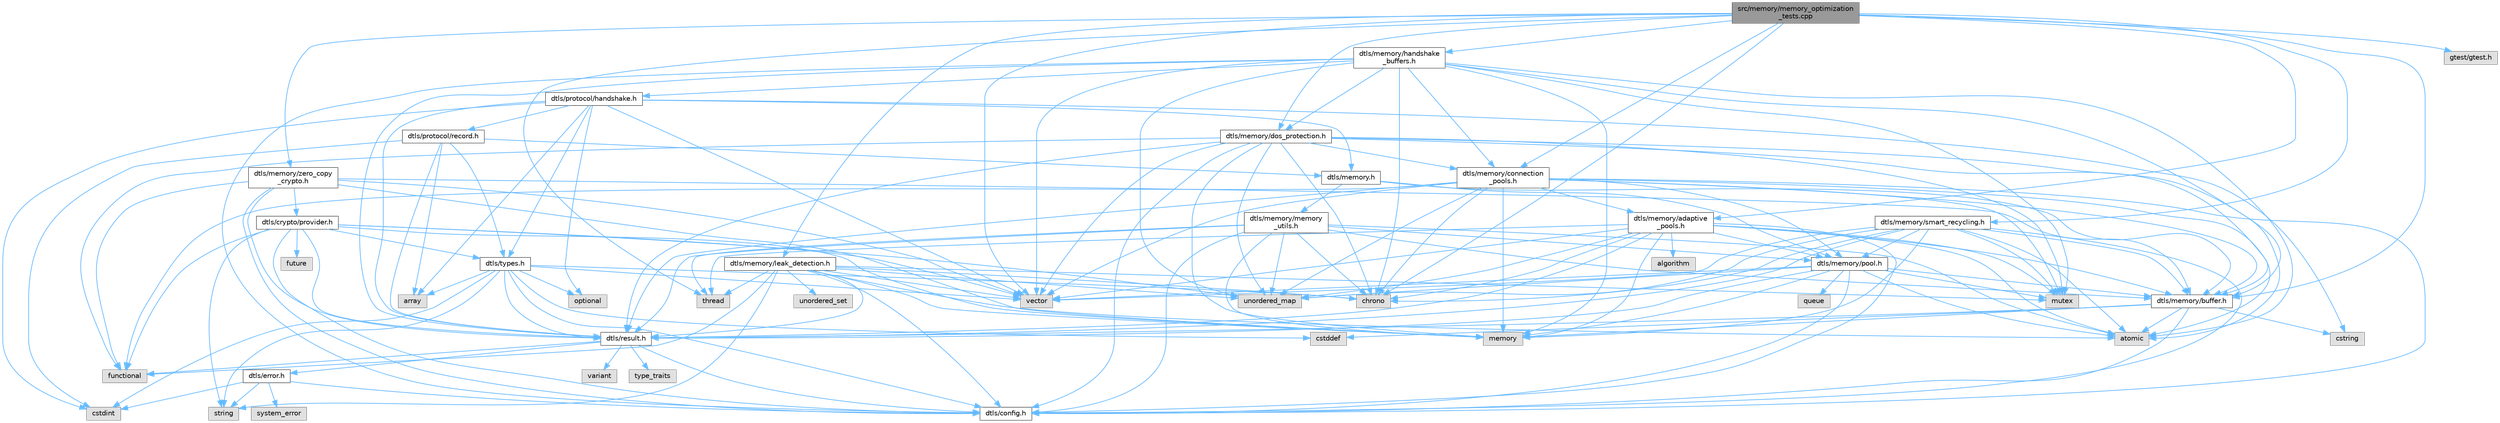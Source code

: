 digraph "src/memory/memory_optimization_tests.cpp"
{
 // LATEX_PDF_SIZE
  bgcolor="transparent";
  edge [fontname=Helvetica,fontsize=10,labelfontname=Helvetica,labelfontsize=10];
  node [fontname=Helvetica,fontsize=10,shape=box,height=0.2,width=0.4];
  Node1 [id="Node000001",label="src/memory/memory_optimization\l_tests.cpp",height=0.2,width=0.4,color="gray40", fillcolor="grey60", style="filled", fontcolor="black",tooltip=" "];
  Node1 -> Node2 [id="edge1_Node000001_Node000002",color="steelblue1",style="solid",tooltip=" "];
  Node2 [id="Node000002",label="dtls/memory/buffer.h",height=0.2,width=0.4,color="grey40", fillcolor="white", style="filled",URL="$buffer_8h.html",tooltip=" "];
  Node2 -> Node3 [id="edge2_Node000002_Node000003",color="steelblue1",style="solid",tooltip=" "];
  Node3 [id="Node000003",label="dtls/config.h",height=0.2,width=0.4,color="grey40", fillcolor="white", style="filled",URL="$config_8h.html",tooltip=" "];
  Node2 -> Node4 [id="edge3_Node000002_Node000004",color="steelblue1",style="solid",tooltip=" "];
  Node4 [id="Node000004",label="dtls/result.h",height=0.2,width=0.4,color="grey40", fillcolor="white", style="filled",URL="$result_8h.html",tooltip=" "];
  Node4 -> Node3 [id="edge4_Node000004_Node000003",color="steelblue1",style="solid",tooltip=" "];
  Node4 -> Node5 [id="edge5_Node000004_Node000005",color="steelblue1",style="solid",tooltip=" "];
  Node5 [id="Node000005",label="dtls/error.h",height=0.2,width=0.4,color="grey40", fillcolor="white", style="filled",URL="$error_8h.html",tooltip=" "];
  Node5 -> Node3 [id="edge6_Node000005_Node000003",color="steelblue1",style="solid",tooltip=" "];
  Node5 -> Node6 [id="edge7_Node000005_Node000006",color="steelblue1",style="solid",tooltip=" "];
  Node6 [id="Node000006",label="system_error",height=0.2,width=0.4,color="grey60", fillcolor="#E0E0E0", style="filled",tooltip=" "];
  Node5 -> Node7 [id="edge8_Node000005_Node000007",color="steelblue1",style="solid",tooltip=" "];
  Node7 [id="Node000007",label="string",height=0.2,width=0.4,color="grey60", fillcolor="#E0E0E0", style="filled",tooltip=" "];
  Node5 -> Node8 [id="edge9_Node000005_Node000008",color="steelblue1",style="solid",tooltip=" "];
  Node8 [id="Node000008",label="cstdint",height=0.2,width=0.4,color="grey60", fillcolor="#E0E0E0", style="filled",tooltip=" "];
  Node4 -> Node9 [id="edge10_Node000004_Node000009",color="steelblue1",style="solid",tooltip=" "];
  Node9 [id="Node000009",label="variant",height=0.2,width=0.4,color="grey60", fillcolor="#E0E0E0", style="filled",tooltip=" "];
  Node4 -> Node10 [id="edge11_Node000004_Node000010",color="steelblue1",style="solid",tooltip=" "];
  Node10 [id="Node000010",label="functional",height=0.2,width=0.4,color="grey60", fillcolor="#E0E0E0", style="filled",tooltip=" "];
  Node4 -> Node11 [id="edge12_Node000004_Node000011",color="steelblue1",style="solid",tooltip=" "];
  Node11 [id="Node000011",label="type_traits",height=0.2,width=0.4,color="grey60", fillcolor="#E0E0E0", style="filled",tooltip=" "];
  Node2 -> Node12 [id="edge13_Node000002_Node000012",color="steelblue1",style="solid",tooltip=" "];
  Node12 [id="Node000012",label="memory",height=0.2,width=0.4,color="grey60", fillcolor="#E0E0E0", style="filled",tooltip=" "];
  Node2 -> Node13 [id="edge14_Node000002_Node000013",color="steelblue1",style="solid",tooltip=" "];
  Node13 [id="Node000013",label="cstddef",height=0.2,width=0.4,color="grey60", fillcolor="#E0E0E0", style="filled",tooltip=" "];
  Node2 -> Node14 [id="edge15_Node000002_Node000014",color="steelblue1",style="solid",tooltip=" "];
  Node14 [id="Node000014",label="cstring",height=0.2,width=0.4,color="grey60", fillcolor="#E0E0E0", style="filled",tooltip=" "];
  Node2 -> Node15 [id="edge16_Node000002_Node000015",color="steelblue1",style="solid",tooltip=" "];
  Node15 [id="Node000015",label="atomic",height=0.2,width=0.4,color="grey60", fillcolor="#E0E0E0", style="filled",tooltip=" "];
  Node1 -> Node16 [id="edge17_Node000001_Node000016",color="steelblue1",style="solid",tooltip=" "];
  Node16 [id="Node000016",label="dtls/memory/adaptive\l_pools.h",height=0.2,width=0.4,color="grey40", fillcolor="white", style="filled",URL="$adaptive__pools_8h.html",tooltip=" "];
  Node16 -> Node3 [id="edge18_Node000016_Node000003",color="steelblue1",style="solid",tooltip=" "];
  Node16 -> Node4 [id="edge19_Node000016_Node000004",color="steelblue1",style="solid",tooltip=" "];
  Node16 -> Node2 [id="edge20_Node000016_Node000002",color="steelblue1",style="solid",tooltip=" "];
  Node16 -> Node17 [id="edge21_Node000016_Node000017",color="steelblue1",style="solid",tooltip=" "];
  Node17 [id="Node000017",label="dtls/memory/pool.h",height=0.2,width=0.4,color="grey40", fillcolor="white", style="filled",URL="$pool_8h.html",tooltip=" "];
  Node17 -> Node3 [id="edge22_Node000017_Node000003",color="steelblue1",style="solid",tooltip=" "];
  Node17 -> Node4 [id="edge23_Node000017_Node000004",color="steelblue1",style="solid",tooltip=" "];
  Node17 -> Node2 [id="edge24_Node000017_Node000002",color="steelblue1",style="solid",tooltip=" "];
  Node17 -> Node12 [id="edge25_Node000017_Node000012",color="steelblue1",style="solid",tooltip=" "];
  Node17 -> Node18 [id="edge26_Node000017_Node000018",color="steelblue1",style="solid",tooltip=" "];
  Node18 [id="Node000018",label="queue",height=0.2,width=0.4,color="grey60", fillcolor="#E0E0E0", style="filled",tooltip=" "];
  Node17 -> Node19 [id="edge27_Node000017_Node000019",color="steelblue1",style="solid",tooltip=" "];
  Node19 [id="Node000019",label="mutex",height=0.2,width=0.4,color="grey60", fillcolor="#E0E0E0", style="filled",tooltip=" "];
  Node17 -> Node15 [id="edge28_Node000017_Node000015",color="steelblue1",style="solid",tooltip=" "];
  Node17 -> Node20 [id="edge29_Node000017_Node000020",color="steelblue1",style="solid",tooltip=" "];
  Node20 [id="Node000020",label="vector",height=0.2,width=0.4,color="grey60", fillcolor="#E0E0E0", style="filled",tooltip=" "];
  Node17 -> Node21 [id="edge30_Node000017_Node000021",color="steelblue1",style="solid",tooltip=" "];
  Node21 [id="Node000021",label="unordered_map",height=0.2,width=0.4,color="grey60", fillcolor="#E0E0E0", style="filled",tooltip=" "];
  Node16 -> Node12 [id="edge31_Node000016_Node000012",color="steelblue1",style="solid",tooltip=" "];
  Node16 -> Node21 [id="edge32_Node000016_Node000021",color="steelblue1",style="solid",tooltip=" "];
  Node16 -> Node20 [id="edge33_Node000016_Node000020",color="steelblue1",style="solid",tooltip=" "];
  Node16 -> Node15 [id="edge34_Node000016_Node000015",color="steelblue1",style="solid",tooltip=" "];
  Node16 -> Node19 [id="edge35_Node000016_Node000019",color="steelblue1",style="solid",tooltip=" "];
  Node16 -> Node22 [id="edge36_Node000016_Node000022",color="steelblue1",style="solid",tooltip=" "];
  Node22 [id="Node000022",label="chrono",height=0.2,width=0.4,color="grey60", fillcolor="#E0E0E0", style="filled",tooltip=" "];
  Node16 -> Node23 [id="edge37_Node000016_Node000023",color="steelblue1",style="solid",tooltip=" "];
  Node23 [id="Node000023",label="algorithm",height=0.2,width=0.4,color="grey60", fillcolor="#E0E0E0", style="filled",tooltip=" "];
  Node16 -> Node24 [id="edge38_Node000016_Node000024",color="steelblue1",style="solid",tooltip=" "];
  Node24 [id="Node000024",label="thread",height=0.2,width=0.4,color="grey60", fillcolor="#E0E0E0", style="filled",tooltip=" "];
  Node1 -> Node25 [id="edge39_Node000001_Node000025",color="steelblue1",style="solid",tooltip=" "];
  Node25 [id="Node000025",label="dtls/memory/connection\l_pools.h",height=0.2,width=0.4,color="grey40", fillcolor="white", style="filled",URL="$connection__pools_8h.html",tooltip=" "];
  Node25 -> Node3 [id="edge40_Node000025_Node000003",color="steelblue1",style="solid",tooltip=" "];
  Node25 -> Node4 [id="edge41_Node000025_Node000004",color="steelblue1",style="solid",tooltip=" "];
  Node25 -> Node2 [id="edge42_Node000025_Node000002",color="steelblue1",style="solid",tooltip=" "];
  Node25 -> Node17 [id="edge43_Node000025_Node000017",color="steelblue1",style="solid",tooltip=" "];
  Node25 -> Node16 [id="edge44_Node000025_Node000016",color="steelblue1",style="solid",tooltip=" "];
  Node25 -> Node12 [id="edge45_Node000025_Node000012",color="steelblue1",style="solid",tooltip=" "];
  Node25 -> Node21 [id="edge46_Node000025_Node000021",color="steelblue1",style="solid",tooltip=" "];
  Node25 -> Node20 [id="edge47_Node000025_Node000020",color="steelblue1",style="solid",tooltip=" "];
  Node25 -> Node15 [id="edge48_Node000025_Node000015",color="steelblue1",style="solid",tooltip=" "];
  Node25 -> Node19 [id="edge49_Node000025_Node000019",color="steelblue1",style="solid",tooltip=" "];
  Node25 -> Node22 [id="edge50_Node000025_Node000022",color="steelblue1",style="solid",tooltip=" "];
  Node25 -> Node10 [id="edge51_Node000025_Node000010",color="steelblue1",style="solid",tooltip=" "];
  Node1 -> Node26 [id="edge52_Node000001_Node000026",color="steelblue1",style="solid",tooltip=" "];
  Node26 [id="Node000026",label="dtls/memory/dos_protection.h",height=0.2,width=0.4,color="grey40", fillcolor="white", style="filled",URL="$memory_2dos__protection_8h.html",tooltip=" "];
  Node26 -> Node3 [id="edge53_Node000026_Node000003",color="steelblue1",style="solid",tooltip=" "];
  Node26 -> Node4 [id="edge54_Node000026_Node000004",color="steelblue1",style="solid",tooltip=" "];
  Node26 -> Node2 [id="edge55_Node000026_Node000002",color="steelblue1",style="solid",tooltip=" "];
  Node26 -> Node25 [id="edge56_Node000026_Node000025",color="steelblue1",style="solid",tooltip=" "];
  Node26 -> Node12 [id="edge57_Node000026_Node000012",color="steelblue1",style="solid",tooltip=" "];
  Node26 -> Node21 [id="edge58_Node000026_Node000021",color="steelblue1",style="solid",tooltip=" "];
  Node26 -> Node15 [id="edge59_Node000026_Node000015",color="steelblue1",style="solid",tooltip=" "];
  Node26 -> Node19 [id="edge60_Node000026_Node000019",color="steelblue1",style="solid",tooltip=" "];
  Node26 -> Node22 [id="edge61_Node000026_Node000022",color="steelblue1",style="solid",tooltip=" "];
  Node26 -> Node20 [id="edge62_Node000026_Node000020",color="steelblue1",style="solid",tooltip=" "];
  Node26 -> Node10 [id="edge63_Node000026_Node000010",color="steelblue1",style="solid",tooltip=" "];
  Node1 -> Node27 [id="edge64_Node000001_Node000027",color="steelblue1",style="solid",tooltip=" "];
  Node27 [id="Node000027",label="dtls/memory/handshake\l_buffers.h",height=0.2,width=0.4,color="grey40", fillcolor="white", style="filled",URL="$handshake__buffers_8h.html",tooltip=" "];
  Node27 -> Node3 [id="edge65_Node000027_Node000003",color="steelblue1",style="solid",tooltip=" "];
  Node27 -> Node4 [id="edge66_Node000027_Node000004",color="steelblue1",style="solid",tooltip=" "];
  Node27 -> Node2 [id="edge67_Node000027_Node000002",color="steelblue1",style="solid",tooltip=" "];
  Node27 -> Node25 [id="edge68_Node000027_Node000025",color="steelblue1",style="solid",tooltip=" "];
  Node27 -> Node26 [id="edge69_Node000027_Node000026",color="steelblue1",style="solid",tooltip=" "];
  Node27 -> Node28 [id="edge70_Node000027_Node000028",color="steelblue1",style="solid",tooltip=" "];
  Node28 [id="Node000028",label="dtls/protocol/handshake.h",height=0.2,width=0.4,color="grey40", fillcolor="white", style="filled",URL="$handshake_8h.html",tooltip=" "];
  Node28 -> Node29 [id="edge71_Node000028_Node000029",color="steelblue1",style="solid",tooltip=" "];
  Node29 [id="Node000029",label="dtls/types.h",height=0.2,width=0.4,color="grey40", fillcolor="white", style="filled",URL="$types_8h.html",tooltip="Core DTLS v1.3 Protocol Types and Constants."];
  Node29 -> Node3 [id="edge72_Node000029_Node000003",color="steelblue1",style="solid",tooltip=" "];
  Node29 -> Node4 [id="edge73_Node000029_Node000004",color="steelblue1",style="solid",tooltip=" "];
  Node29 -> Node8 [id="edge74_Node000029_Node000008",color="steelblue1",style="solid",tooltip=" "];
  Node29 -> Node13 [id="edge75_Node000029_Node000013",color="steelblue1",style="solid",tooltip=" "];
  Node29 -> Node30 [id="edge76_Node000029_Node000030",color="steelblue1",style="solid",tooltip=" "];
  Node30 [id="Node000030",label="array",height=0.2,width=0.4,color="grey60", fillcolor="#E0E0E0", style="filled",tooltip=" "];
  Node29 -> Node20 [id="edge77_Node000029_Node000020",color="steelblue1",style="solid",tooltip=" "];
  Node29 -> Node7 [id="edge78_Node000029_Node000007",color="steelblue1",style="solid",tooltip=" "];
  Node29 -> Node22 [id="edge79_Node000029_Node000022",color="steelblue1",style="solid",tooltip=" "];
  Node29 -> Node31 [id="edge80_Node000029_Node000031",color="steelblue1",style="solid",tooltip=" "];
  Node31 [id="Node000031",label="optional",height=0.2,width=0.4,color="grey60", fillcolor="#E0E0E0", style="filled",tooltip=" "];
  Node28 -> Node4 [id="edge81_Node000028_Node000004",color="steelblue1",style="solid",tooltip=" "];
  Node28 -> Node32 [id="edge82_Node000028_Node000032",color="steelblue1",style="solid",tooltip=" "];
  Node32 [id="Node000032",label="dtls/memory.h",height=0.2,width=0.4,color="grey40", fillcolor="white", style="filled",URL="$memory_8h.html",tooltip=" "];
  Node32 -> Node2 [id="edge83_Node000032_Node000002",color="steelblue1",style="solid",tooltip=" "];
  Node32 -> Node17 [id="edge84_Node000032_Node000017",color="steelblue1",style="solid",tooltip=" "];
  Node32 -> Node33 [id="edge85_Node000032_Node000033",color="steelblue1",style="solid",tooltip=" "];
  Node33 [id="Node000033",label="dtls/memory/memory\l_utils.h",height=0.2,width=0.4,color="grey40", fillcolor="white", style="filled",URL="$memory__utils_8h.html",tooltip=" "];
  Node33 -> Node3 [id="edge86_Node000033_Node000003",color="steelblue1",style="solid",tooltip=" "];
  Node33 -> Node4 [id="edge87_Node000033_Node000004",color="steelblue1",style="solid",tooltip=" "];
  Node33 -> Node2 [id="edge88_Node000033_Node000002",color="steelblue1",style="solid",tooltip=" "];
  Node33 -> Node17 [id="edge89_Node000033_Node000017",color="steelblue1",style="solid",tooltip=" "];
  Node33 -> Node12 [id="edge90_Node000033_Node000012",color="steelblue1",style="solid",tooltip=" "];
  Node33 -> Node22 [id="edge91_Node000033_Node000022",color="steelblue1",style="solid",tooltip=" "];
  Node33 -> Node15 [id="edge92_Node000033_Node000015",color="steelblue1",style="solid",tooltip=" "];
  Node33 -> Node21 [id="edge93_Node000033_Node000021",color="steelblue1",style="solid",tooltip=" "];
  Node33 -> Node24 [id="edge94_Node000033_Node000024",color="steelblue1",style="solid",tooltip=" "];
  Node28 -> Node34 [id="edge95_Node000028_Node000034",color="steelblue1",style="solid",tooltip=" "];
  Node34 [id="Node000034",label="dtls/protocol/record.h",height=0.2,width=0.4,color="grey40", fillcolor="white", style="filled",URL="$record_8h.html",tooltip=" "];
  Node34 -> Node29 [id="edge96_Node000034_Node000029",color="steelblue1",style="solid",tooltip=" "];
  Node34 -> Node4 [id="edge97_Node000034_Node000004",color="steelblue1",style="solid",tooltip=" "];
  Node34 -> Node32 [id="edge98_Node000034_Node000032",color="steelblue1",style="solid",tooltip=" "];
  Node34 -> Node8 [id="edge99_Node000034_Node000008",color="steelblue1",style="solid",tooltip=" "];
  Node34 -> Node30 [id="edge100_Node000034_Node000030",color="steelblue1",style="solid",tooltip=" "];
  Node28 -> Node8 [id="edge101_Node000028_Node000008",color="steelblue1",style="solid",tooltip=" "];
  Node28 -> Node20 [id="edge102_Node000028_Node000020",color="steelblue1",style="solid",tooltip=" "];
  Node28 -> Node30 [id="edge103_Node000028_Node000030",color="steelblue1",style="solid",tooltip=" "];
  Node28 -> Node31 [id="edge104_Node000028_Node000031",color="steelblue1",style="solid",tooltip=" "];
  Node28 -> Node14 [id="edge105_Node000028_Node000014",color="steelblue1",style="solid",tooltip=" "];
  Node27 -> Node12 [id="edge106_Node000027_Node000012",color="steelblue1",style="solid",tooltip=" "];
  Node27 -> Node21 [id="edge107_Node000027_Node000021",color="steelblue1",style="solid",tooltip=" "];
  Node27 -> Node20 [id="edge108_Node000027_Node000020",color="steelblue1",style="solid",tooltip=" "];
  Node27 -> Node19 [id="edge109_Node000027_Node000019",color="steelblue1",style="solid",tooltip=" "];
  Node27 -> Node22 [id="edge110_Node000027_Node000022",color="steelblue1",style="solid",tooltip=" "];
  Node27 -> Node15 [id="edge111_Node000027_Node000015",color="steelblue1",style="solid",tooltip=" "];
  Node1 -> Node35 [id="edge112_Node000001_Node000035",color="steelblue1",style="solid",tooltip=" "];
  Node35 [id="Node000035",label="dtls/memory/leak_detection.h",height=0.2,width=0.4,color="grey40", fillcolor="white", style="filled",URL="$leak__detection_8h.html",tooltip=" "];
  Node35 -> Node3 [id="edge113_Node000035_Node000003",color="steelblue1",style="solid",tooltip=" "];
  Node35 -> Node4 [id="edge114_Node000035_Node000004",color="steelblue1",style="solid",tooltip=" "];
  Node35 -> Node12 [id="edge115_Node000035_Node000012",color="steelblue1",style="solid",tooltip=" "];
  Node35 -> Node21 [id="edge116_Node000035_Node000021",color="steelblue1",style="solid",tooltip=" "];
  Node35 -> Node36 [id="edge117_Node000035_Node000036",color="steelblue1",style="solid",tooltip=" "];
  Node36 [id="Node000036",label="unordered_set",height=0.2,width=0.4,color="grey60", fillcolor="#E0E0E0", style="filled",tooltip=" "];
  Node35 -> Node22 [id="edge118_Node000035_Node000022",color="steelblue1",style="solid",tooltip=" "];
  Node35 -> Node15 [id="edge119_Node000035_Node000015",color="steelblue1",style="solid",tooltip=" "];
  Node35 -> Node19 [id="edge120_Node000035_Node000019",color="steelblue1",style="solid",tooltip=" "];
  Node35 -> Node24 [id="edge121_Node000035_Node000024",color="steelblue1",style="solid",tooltip=" "];
  Node35 -> Node10 [id="edge122_Node000035_Node000010",color="steelblue1",style="solid",tooltip=" "];
  Node35 -> Node20 [id="edge123_Node000035_Node000020",color="steelblue1",style="solid",tooltip=" "];
  Node35 -> Node7 [id="edge124_Node000035_Node000007",color="steelblue1",style="solid",tooltip=" "];
  Node1 -> Node37 [id="edge125_Node000001_Node000037",color="steelblue1",style="solid",tooltip=" "];
  Node37 [id="Node000037",label="dtls/memory/smart_recycling.h",height=0.2,width=0.4,color="grey40", fillcolor="white", style="filled",URL="$smart__recycling_8h.html",tooltip=" "];
  Node37 -> Node3 [id="edge126_Node000037_Node000003",color="steelblue1",style="solid",tooltip=" "];
  Node37 -> Node4 [id="edge127_Node000037_Node000004",color="steelblue1",style="solid",tooltip=" "];
  Node37 -> Node2 [id="edge128_Node000037_Node000002",color="steelblue1",style="solid",tooltip=" "];
  Node37 -> Node17 [id="edge129_Node000037_Node000017",color="steelblue1",style="solid",tooltip=" "];
  Node37 -> Node12 [id="edge130_Node000037_Node000012",color="steelblue1",style="solid",tooltip=" "];
  Node37 -> Node22 [id="edge131_Node000037_Node000022",color="steelblue1",style="solid",tooltip=" "];
  Node37 -> Node15 [id="edge132_Node000037_Node000015",color="steelblue1",style="solid",tooltip=" "];
  Node37 -> Node21 [id="edge133_Node000037_Node000021",color="steelblue1",style="solid",tooltip=" "];
  Node37 -> Node20 [id="edge134_Node000037_Node000020",color="steelblue1",style="solid",tooltip=" "];
  Node37 -> Node19 [id="edge135_Node000037_Node000019",color="steelblue1",style="solid",tooltip=" "];
  Node1 -> Node38 [id="edge136_Node000001_Node000038",color="steelblue1",style="solid",tooltip=" "];
  Node38 [id="Node000038",label="dtls/memory/zero_copy\l_crypto.h",height=0.2,width=0.4,color="grey40", fillcolor="white", style="filled",URL="$zero__copy__crypto_8h.html",tooltip=" "];
  Node38 -> Node3 [id="edge137_Node000038_Node000003",color="steelblue1",style="solid",tooltip=" "];
  Node38 -> Node4 [id="edge138_Node000038_Node000004",color="steelblue1",style="solid",tooltip=" "];
  Node38 -> Node2 [id="edge139_Node000038_Node000002",color="steelblue1",style="solid",tooltip=" "];
  Node38 -> Node39 [id="edge140_Node000038_Node000039",color="steelblue1",style="solid",tooltip=" "];
  Node39 [id="Node000039",label="dtls/crypto/provider.h",height=0.2,width=0.4,color="grey40", fillcolor="white", style="filled",URL="$provider_8h.html",tooltip="DTLS v1.3 Cryptographic Provider Interface."];
  Node39 -> Node3 [id="edge141_Node000039_Node000003",color="steelblue1",style="solid",tooltip=" "];
  Node39 -> Node29 [id="edge142_Node000039_Node000029",color="steelblue1",style="solid",tooltip=" "];
  Node39 -> Node4 [id="edge143_Node000039_Node000004",color="steelblue1",style="solid",tooltip=" "];
  Node39 -> Node12 [id="edge144_Node000039_Node000012",color="steelblue1",style="solid",tooltip=" "];
  Node39 -> Node20 [id="edge145_Node000039_Node000020",color="steelblue1",style="solid",tooltip=" "];
  Node39 -> Node7 [id="edge146_Node000039_Node000007",color="steelblue1",style="solid",tooltip=" "];
  Node39 -> Node10 [id="edge147_Node000039_Node000010",color="steelblue1",style="solid",tooltip=" "];
  Node39 -> Node40 [id="edge148_Node000039_Node000040",color="steelblue1",style="solid",tooltip=" "];
  Node40 [id="Node000040",label="future",height=0.2,width=0.4,color="grey60", fillcolor="#E0E0E0", style="filled",tooltip=" "];
  Node39 -> Node21 [id="edge149_Node000039_Node000021",color="steelblue1",style="solid",tooltip=" "];
  Node38 -> Node12 [id="edge150_Node000038_Node000012",color="steelblue1",style="solid",tooltip=" "];
  Node38 -> Node20 [id="edge151_Node000038_Node000020",color="steelblue1",style="solid",tooltip=" "];
  Node38 -> Node10 [id="edge152_Node000038_Node000010",color="steelblue1",style="solid",tooltip=" "];
  Node1 -> Node41 [id="edge153_Node000001_Node000041",color="steelblue1",style="solid",tooltip=" "];
  Node41 [id="Node000041",label="gtest/gtest.h",height=0.2,width=0.4,color="grey60", fillcolor="#E0E0E0", style="filled",tooltip=" "];
  Node1 -> Node22 [id="edge154_Node000001_Node000022",color="steelblue1",style="solid",tooltip=" "];
  Node1 -> Node20 [id="edge155_Node000001_Node000020",color="steelblue1",style="solid",tooltip=" "];
  Node1 -> Node24 [id="edge156_Node000001_Node000024",color="steelblue1",style="solid",tooltip=" "];
}
